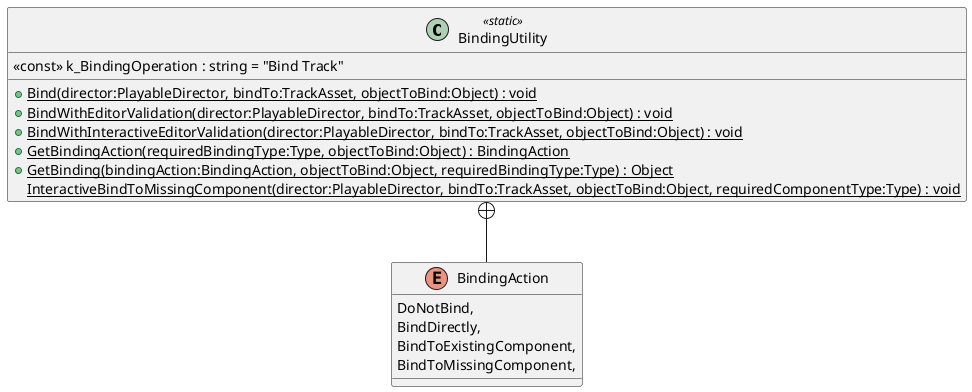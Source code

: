@startuml
class BindingUtility <<static>> {
    <<const>> k_BindingOperation : string = "Bind Track"
    + {static} Bind(director:PlayableDirector, bindTo:TrackAsset, objectToBind:Object) : void
    + {static} BindWithEditorValidation(director:PlayableDirector, bindTo:TrackAsset, objectToBind:Object) : void
    + {static} BindWithInteractiveEditorValidation(director:PlayableDirector, bindTo:TrackAsset, objectToBind:Object) : void
    + {static} GetBindingAction(requiredBindingType:Type, objectToBind:Object) : BindingAction
    + {static} GetBinding(bindingAction:BindingAction, objectToBind:Object, requiredBindingType:Type) : Object
    {static} InteractiveBindToMissingComponent(director:PlayableDirector, bindTo:TrackAsset, objectToBind:Object, requiredComponentType:Type) : void
}
enum BindingAction {
    DoNotBind,
    BindDirectly,
    BindToExistingComponent,
    BindToMissingComponent,
}
BindingUtility +-- BindingAction
@enduml
